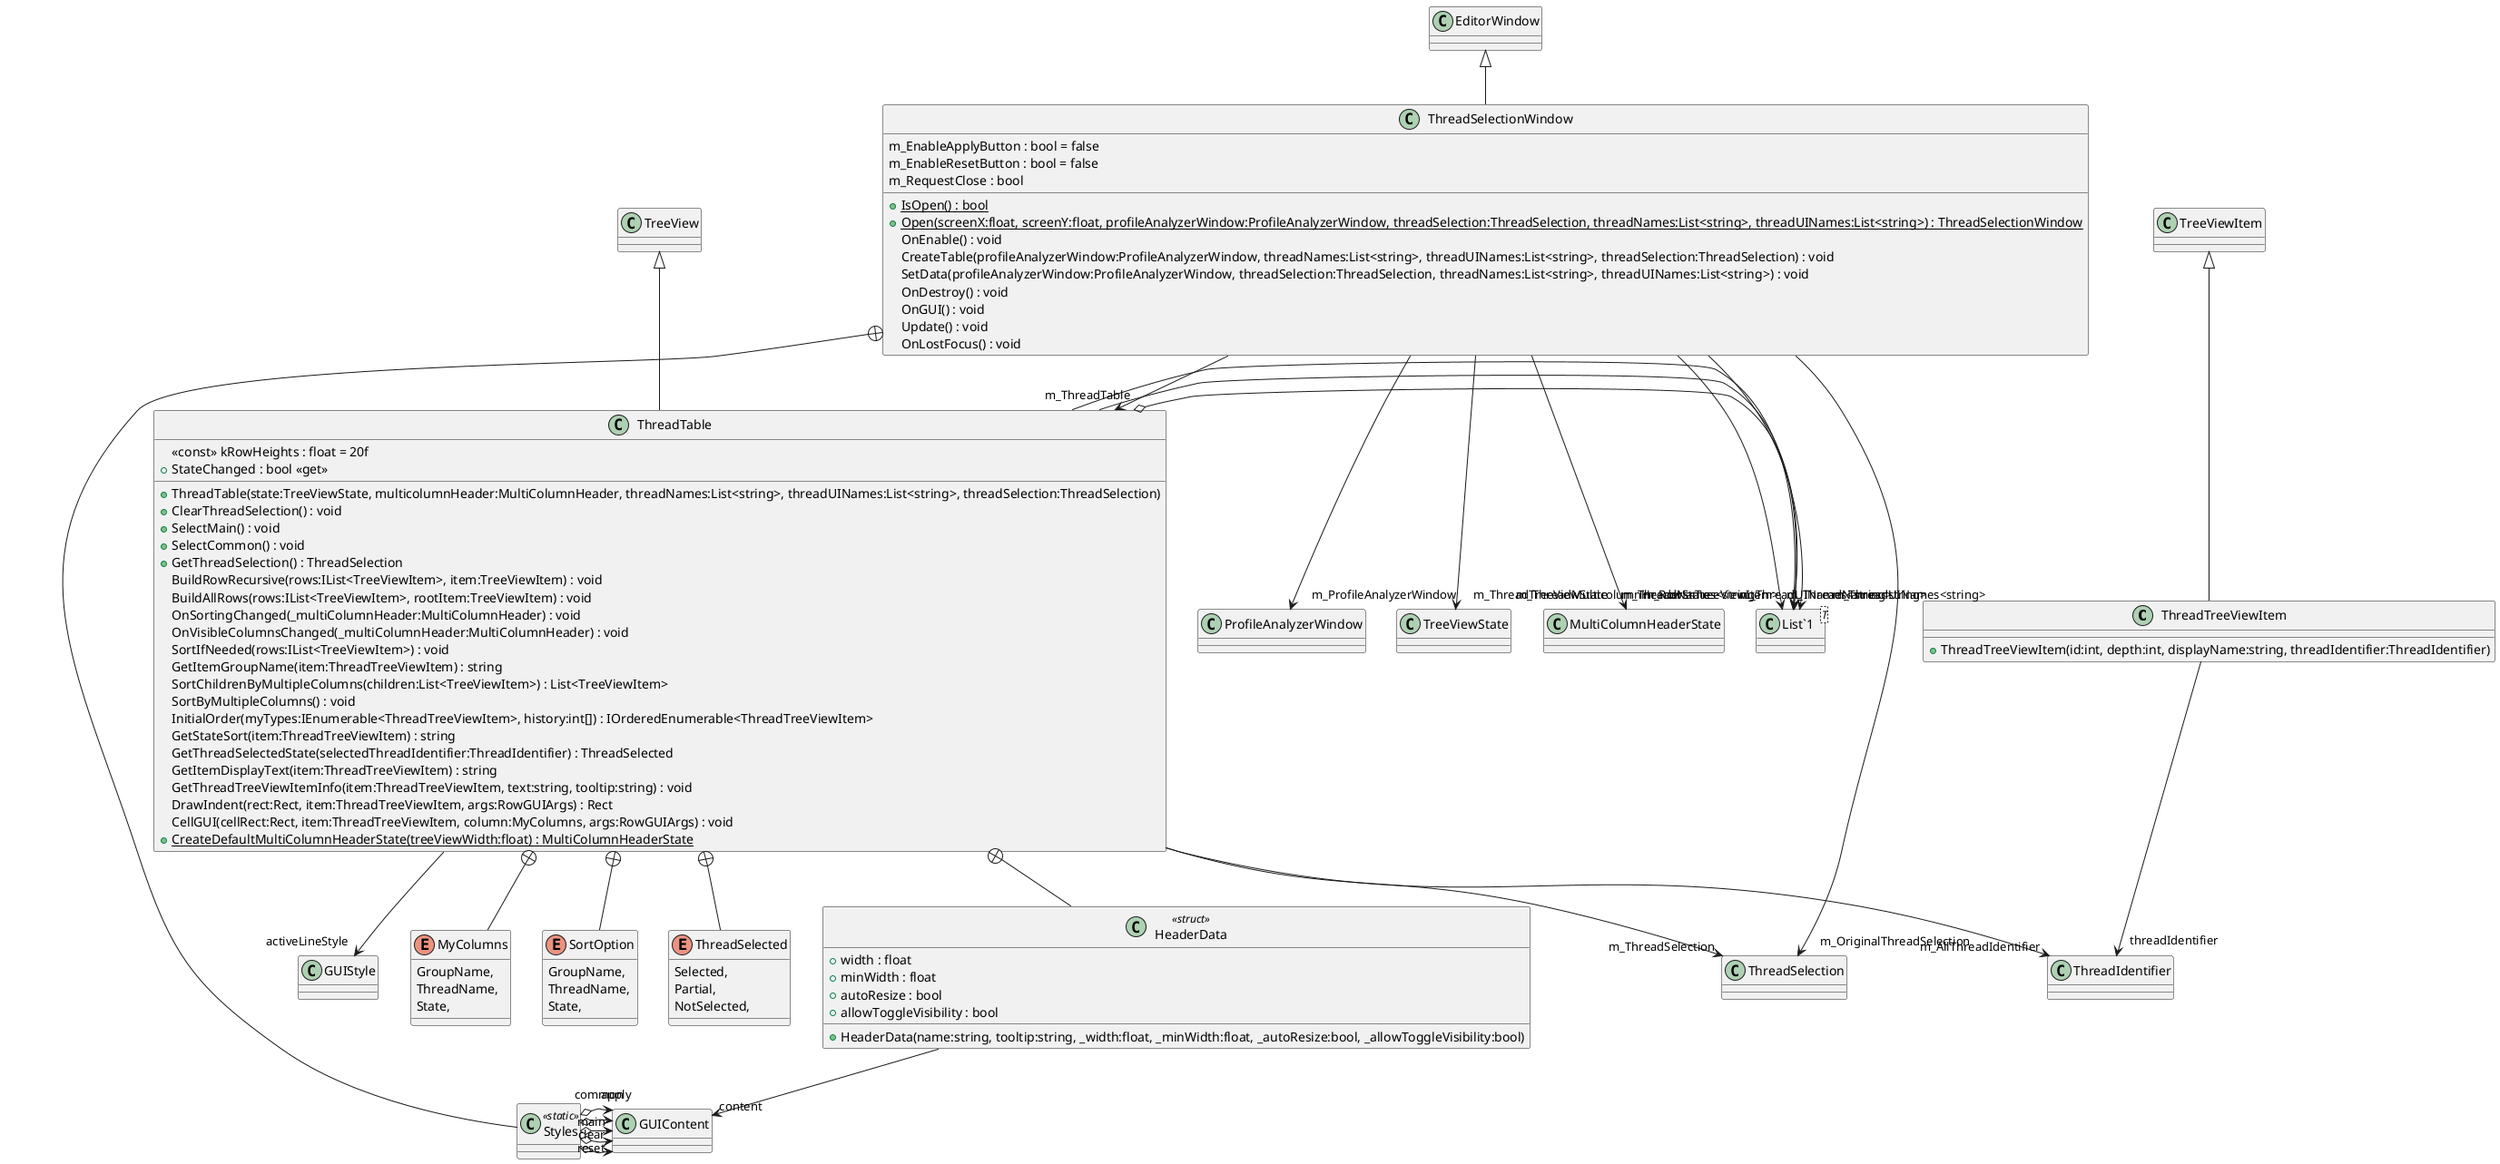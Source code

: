 @startuml
class ThreadTreeViewItem {
    + ThreadTreeViewItem(id:int, depth:int, displayName:string, threadIdentifier:ThreadIdentifier)
}
class ThreadTable {
    <<const>> kRowHeights : float = 20f
    + StateChanged : bool <<get>>
    + ThreadTable(state:TreeViewState, multicolumnHeader:MultiColumnHeader, threadNames:List<string>, threadUINames:List<string>, threadSelection:ThreadSelection)
    + ClearThreadSelection() : void
    + SelectMain() : void
    + SelectCommon() : void
    + GetThreadSelection() : ThreadSelection
    BuildRowRecursive(rows:IList<TreeViewItem>, item:TreeViewItem) : void
    BuildAllRows(rows:IList<TreeViewItem>, rootItem:TreeViewItem) : void
    OnSortingChanged(_multiColumnHeader:MultiColumnHeader) : void
    OnVisibleColumnsChanged(_multiColumnHeader:MultiColumnHeader) : void
    SortIfNeeded(rows:IList<TreeViewItem>) : void
    GetItemGroupName(item:ThreadTreeViewItem) : string
    SortChildrenByMultipleColumns(children:List<TreeViewItem>) : List<TreeViewItem>
    SortByMultipleColumns() : void
    InitialOrder(myTypes:IEnumerable<ThreadTreeViewItem>, history:int[]) : IOrderedEnumerable<ThreadTreeViewItem>
    GetStateSort(item:ThreadTreeViewItem) : string
    GetThreadSelectedState(selectedThreadIdentifier:ThreadIdentifier) : ThreadSelected
    GetItemDisplayText(item:ThreadTreeViewItem) : string
    GetThreadTreeViewItemInfo(item:ThreadTreeViewItem, text:string, tooltip:string) : void
    DrawIndent(rect:Rect, item:ThreadTreeViewItem, args:RowGUIArgs) : Rect
    CellGUI(cellRect:Rect, item:ThreadTreeViewItem, column:MyColumns, args:RowGUIArgs) : void
    + {static} CreateDefaultMultiColumnHeaderState(treeViewWidth:float) : MultiColumnHeaderState
}
class ThreadSelectionWindow {
    m_EnableApplyButton : bool = false
    m_EnableResetButton : bool = false
    m_RequestClose : bool
    {static} + IsOpen() : bool
    {static} + Open(screenX:float, screenY:float, profileAnalyzerWindow:ProfileAnalyzerWindow, threadSelection:ThreadSelection, threadNames:List<string>, threadUINames:List<string>) : ThreadSelectionWindow
    OnEnable() : void
    CreateTable(profileAnalyzerWindow:ProfileAnalyzerWindow, threadNames:List<string>, threadUINames:List<string>, threadSelection:ThreadSelection) : void
    SetData(profileAnalyzerWindow:ProfileAnalyzerWindow, threadSelection:ThreadSelection, threadNames:List<string>, threadUINames:List<string>) : void
    OnDestroy() : void
    OnGUI() : void
    Update() : void
    OnLostFocus() : void
}
class "List`1"<T> {
}
enum MyColumns {
    GroupName,
    ThreadName,
    State,
}
enum SortOption {
    GroupName,
    ThreadName,
    State,
}
enum ThreadSelected {
    Selected,
    Partial,
    NotSelected,
}
class HeaderData <<struct>> {
    + width : float
    + minWidth : float
    + autoResize : bool
    + allowToggleVisibility : bool
    + HeaderData(name:string, tooltip:string, _width:float, _minWidth:float, _autoResize:bool, _allowToggleVisibility:bool)
}
class Styles <<static>> {
}
TreeViewItem <|-- ThreadTreeViewItem
ThreadTreeViewItem --> "threadIdentifier" ThreadIdentifier
TreeView <|-- ThreadTable
ThreadTable o-> "m_Rows<TreeViewItem>" "List`1"
ThreadTable --> "m_ThreadNames<string>" "List`1"
ThreadTable --> "m_ThreadUINames<string>" "List`1"
ThreadTable --> "m_AllThreadIdentifier" ThreadIdentifier
ThreadTable --> "m_ThreadSelection" ThreadSelection
ThreadTable --> "activeLineStyle" GUIStyle
EditorWindow <|-- ThreadSelectionWindow
ThreadSelectionWindow --> "m_ProfileAnalyzerWindow" ProfileAnalyzerWindow
ThreadSelectionWindow --> "m_ThreadTreeViewState" TreeViewState
ThreadSelectionWindow --> "m_ThreadMulticolumnHeaderState" MultiColumnHeaderState
ThreadSelectionWindow --> "m_ThreadTable" ThreadTable
ThreadSelectionWindow --> "m_ThreadNames<string>" "List`1"
ThreadSelectionWindow --> "m_ThreadUINames<string>" "List`1"
ThreadSelectionWindow --> "m_OriginalThreadSelection" ThreadSelection
ThreadTable +-- MyColumns
ThreadTable +-- SortOption
ThreadTable +-- ThreadSelected
ThreadTable +-- HeaderData
HeaderData --> "content" GUIContent
ThreadSelectionWindow +-- Styles
Styles o-> "reset" GUIContent
Styles o-> "clear" GUIContent
Styles o-> "main" GUIContent
Styles o-> "common" GUIContent
Styles o-> "apply" GUIContent
@enduml
